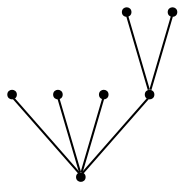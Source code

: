 graph {
  node [shape=point,comment="{\"directed\":false,\"doi\":\"10.1007/11618058_20\",\"figure\":\"2 (2)\"}"]

  v0 [pos="1318.2181504360465,2214.118748619444"]
  v1 [pos="1263.6079760174418,2214.118748619444"]
  v2 [pos="1141.085210755814,2214.118748619444"]
  v3 [pos="1141.085210755814,2410.993748619444"]
  v4 [pos="1228.6014898255814,2310.3687104724713"]
  v5 [pos="1141.085210755814,2310.3687104724713"]
  v6 [pos="1055.669265534157,2310.3687104724713"]

  v3 -- v4 [id="-4",pos="1141.085210755814,2410.993748619444 1228.6014898255814,2310.3687104724713 1228.6014898255814,2310.3687104724713 1228.6014898255814,2310.3687104724713"]
  v0 -- v4 [id="-1",pos="1318.2181504360465,2214.118748619444 1228.6014898255814,2310.3687104724713 1228.6014898255814,2310.3687104724713 1228.6014898255814,2310.3687104724713"]
  v6 -- v3 [id="-2",pos="1055.669265534157,2310.3687104724713 1141.085210755814,2410.993748619444 1141.085210755814,2410.993748619444 1141.085210755814,2410.993748619444"]
  v5 -- v3 [id="-3",pos="1141.085210755814,2310.3687104724713 1141.085210755814,2410.993748619444 1141.085210755814,2410.993748619444 1141.085210755814,2410.993748619444"]
  v2 -- v4 [id="-5",pos="1141.085210755814,2214.118748619444 1228.6014898255814,2310.3687104724713 1228.6014898255814,2310.3687104724713 1228.6014898255814,2310.3687104724713"]
  v1 -- v4 [id="-6",pos="1263.6079760174418,2214.118748619444 1228.6014898255814,2310.3687104724713 1228.6014898255814,2310.3687104724713 1228.6014898255814,2310.3687104724713"]
}